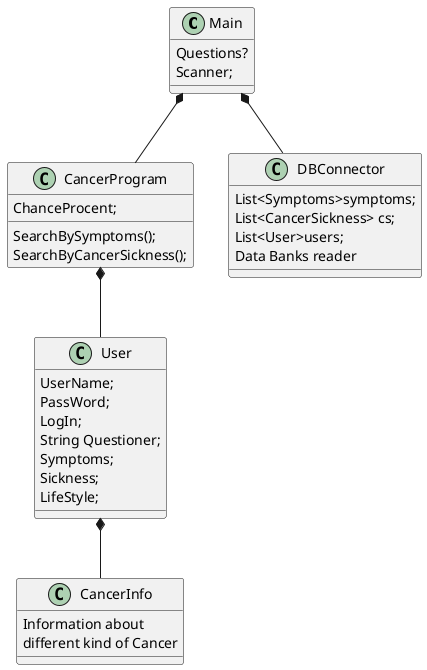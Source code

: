 @startuml
'https://plantuml.com/sequence-diagram



Class Main{
Questions?
Scanner;
}

Class CancerProgram{

ChanceProcent;
SearchBySymptoms();
SearchByCancerSickness();
}

Class User{
UserName;
PassWord;
LogIn;
String Questioner;
Symptoms;
Sickness;
LifeStyle;
}

Class CancerInfo{

Information about
different kind of Cancer
}

Class DBConnector{
List<Symptoms>symptoms;
List<CancerSickness> cs;
List<User>users;
Data Banks reader
}

Main *-- DBConnector
Main *-- CancerProgram
CancerProgram *-- User
User *-- CancerInfo

@enduml